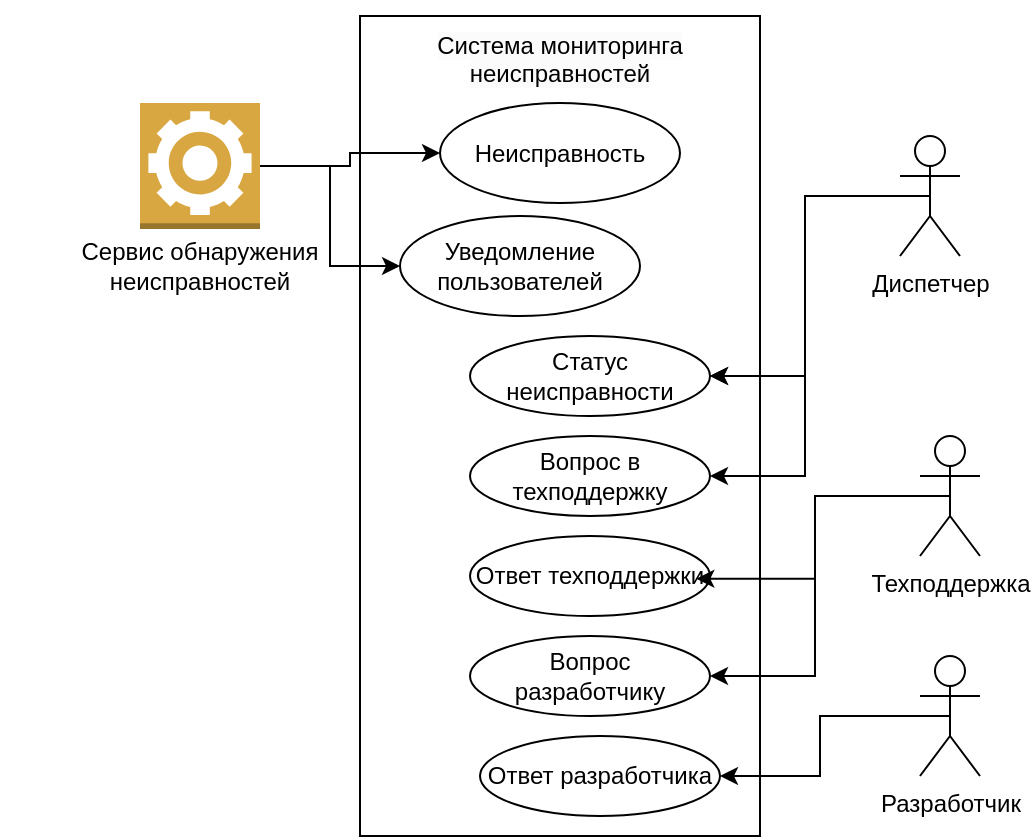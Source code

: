 <mxfile version="26.0.9">
  <diagram name="Страница — 1" id="SwEqvJPWhyMxqBncDW8C">
    <mxGraphModel dx="878" dy="1716" grid="1" gridSize="10" guides="1" tooltips="1" connect="1" arrows="1" fold="1" page="1" pageScale="1" pageWidth="827" pageHeight="1169" background="none" math="0" shadow="0">
      <root>
        <mxCell id="0" />
        <mxCell id="1" parent="0" />
        <mxCell id="7dcCvywfyXwEM8nJTA-8-9" value="Система мониторинга&#xa;неисправностей" style="rounded=0;whiteSpace=wrap;verticalAlign=top;labelBackgroundColor=none;textOpacity=0;fontColor=default;fillColor=none;" vertex="1" parent="1">
          <mxGeometry x="260" width="200" height="410" as="geometry" />
        </mxCell>
        <mxCell id="7dcCvywfyXwEM8nJTA-8-29" style="edgeStyle=orthogonalEdgeStyle;rounded=0;orthogonalLoop=1;jettySize=auto;html=1;exitX=1;exitY=0.5;exitDx=0;exitDy=0;exitPerimeter=0;entryX=0;entryY=0.5;entryDx=0;entryDy=0;" edge="1" parent="1" source="7dcCvywfyXwEM8nJTA-8-1" target="7dcCvywfyXwEM8nJTA-8-20">
          <mxGeometry relative="1" as="geometry" />
        </mxCell>
        <mxCell id="7dcCvywfyXwEM8nJTA-8-1" value="" style="outlineConnect=0;dashed=0;verticalLabelPosition=bottom;verticalAlign=top;align=center;html=1;shape=mxgraph.aws3.worker;fillColor=#D9A741;gradientColor=none;" vertex="1" parent="1">
          <mxGeometry x="150" y="43.5" width="60" height="63" as="geometry" />
        </mxCell>
        <mxCell id="7dcCvywfyXwEM8nJTA-8-23" style="edgeStyle=orthogonalEdgeStyle;rounded=0;orthogonalLoop=1;jettySize=auto;html=1;exitX=0.5;exitY=0.5;exitDx=0;exitDy=0;exitPerimeter=0;entryX=1;entryY=0.5;entryDx=0;entryDy=0;" edge="1" parent="1" source="7dcCvywfyXwEM8nJTA-8-2" target="7dcCvywfyXwEM8nJTA-8-14">
          <mxGeometry relative="1" as="geometry" />
        </mxCell>
        <mxCell id="7dcCvywfyXwEM8nJTA-8-24" style="edgeStyle=orthogonalEdgeStyle;rounded=0;orthogonalLoop=1;jettySize=auto;html=1;exitX=0.5;exitY=0.5;exitDx=0;exitDy=0;exitPerimeter=0;entryX=1;entryY=0.5;entryDx=0;entryDy=0;" edge="1" parent="1" source="7dcCvywfyXwEM8nJTA-8-2" target="7dcCvywfyXwEM8nJTA-8-21">
          <mxGeometry relative="1" as="geometry" />
        </mxCell>
        <mxCell id="7dcCvywfyXwEM8nJTA-8-2" value="Диспетчер" style="shape=umlActor;verticalLabelPosition=bottom;verticalAlign=top;html=1;outlineConnect=0;" vertex="1" parent="1">
          <mxGeometry x="530" y="60" width="30" height="60" as="geometry" />
        </mxCell>
        <mxCell id="7dcCvywfyXwEM8nJTA-8-36" style="edgeStyle=orthogonalEdgeStyle;rounded=0;orthogonalLoop=1;jettySize=auto;html=1;entryX=1;entryY=0.5;entryDx=0;entryDy=0;" edge="1" parent="1" source="7dcCvywfyXwEM8nJTA-8-3" target="7dcCvywfyXwEM8nJTA-8-32">
          <mxGeometry relative="1" as="geometry" />
        </mxCell>
        <mxCell id="7dcCvywfyXwEM8nJTA-8-3" value="Техподдержка" style="shape=umlActor;verticalLabelPosition=bottom;verticalAlign=top;html=1;outlineConnect=0;" vertex="1" parent="1">
          <mxGeometry x="540" y="210" width="30" height="60" as="geometry" />
        </mxCell>
        <mxCell id="7dcCvywfyXwEM8nJTA-8-37" style="edgeStyle=orthogonalEdgeStyle;rounded=0;orthogonalLoop=1;jettySize=auto;html=1;exitX=0.5;exitY=0.5;exitDx=0;exitDy=0;exitPerimeter=0;entryX=1;entryY=0.5;entryDx=0;entryDy=0;" edge="1" parent="1" source="7dcCvywfyXwEM8nJTA-8-4" target="7dcCvywfyXwEM8nJTA-8-34">
          <mxGeometry relative="1" as="geometry" />
        </mxCell>
        <mxCell id="7dcCvywfyXwEM8nJTA-8-4" value="Разработчик" style="shape=umlActor;verticalLabelPosition=bottom;verticalAlign=top;html=1;outlineConnect=0;" vertex="1" parent="1">
          <mxGeometry x="540" y="320" width="30" height="60" as="geometry" />
        </mxCell>
        <mxCell id="7dcCvywfyXwEM8nJTA-8-12" value="Неисправность" style="ellipse;whiteSpace=wrap;html=1;" vertex="1" parent="1">
          <mxGeometry x="300" y="43.5" width="120" height="50" as="geometry" />
        </mxCell>
        <mxCell id="7dcCvywfyXwEM8nJTA-8-20" value="Уведомление пользователей" style="ellipse;whiteSpace=wrap;html=1;" vertex="1" parent="1">
          <mxGeometry x="280" y="100" width="120" height="50" as="geometry" />
        </mxCell>
        <mxCell id="7dcCvywfyXwEM8nJTA-8-21" value="Вопрос в техподдержку" style="ellipse;whiteSpace=wrap;html=1;" vertex="1" parent="1">
          <mxGeometry x="315" y="210" width="120" height="40" as="geometry" />
        </mxCell>
        <mxCell id="7dcCvywfyXwEM8nJTA-8-30" style="edgeStyle=orthogonalEdgeStyle;rounded=0;orthogonalLoop=1;jettySize=auto;html=1;entryX=0;entryY=0.5;entryDx=0;entryDy=0;" edge="1" parent="1" source="7dcCvywfyXwEM8nJTA-8-1" target="7dcCvywfyXwEM8nJTA-8-12">
          <mxGeometry relative="1" as="geometry">
            <mxPoint x="280" y="84" as="targetPoint" />
          </mxGeometry>
        </mxCell>
        <mxCell id="7dcCvywfyXwEM8nJTA-8-31" value="" style="edgeStyle=orthogonalEdgeStyle;rounded=0;orthogonalLoop=1;jettySize=auto;html=1;exitX=0.5;exitY=0.5;exitDx=0;exitDy=0;exitPerimeter=0;entryX=1;entryY=0.5;entryDx=0;entryDy=0;" edge="1" parent="1" source="7dcCvywfyXwEM8nJTA-8-2" target="7dcCvywfyXwEM8nJTA-8-14">
          <mxGeometry relative="1" as="geometry">
            <mxPoint x="545" y="90" as="sourcePoint" />
            <mxPoint x="400" y="260" as="targetPoint" />
          </mxGeometry>
        </mxCell>
        <mxCell id="7dcCvywfyXwEM8nJTA-8-14" value="Статус неисправности" style="ellipse;whiteSpace=wrap;html=1;" vertex="1" parent="1">
          <mxGeometry x="315" y="160" width="120" height="40" as="geometry" />
        </mxCell>
        <mxCell id="7dcCvywfyXwEM8nJTA-8-32" value="Вопрос разработчику" style="ellipse;whiteSpace=wrap;html=1;" vertex="1" parent="1">
          <mxGeometry x="315" y="310" width="120" height="40" as="geometry" />
        </mxCell>
        <mxCell id="7dcCvywfyXwEM8nJTA-8-33" value="Ответ техподдержки" style="ellipse;whiteSpace=wrap;html=1;" vertex="1" parent="1">
          <mxGeometry x="315" y="260" width="120" height="40" as="geometry" />
        </mxCell>
        <mxCell id="7dcCvywfyXwEM8nJTA-8-34" value="Ответ разработчика" style="ellipse;whiteSpace=wrap;html=1;" vertex="1" parent="1">
          <mxGeometry x="320" y="360" width="120" height="40" as="geometry" />
        </mxCell>
        <mxCell id="7dcCvywfyXwEM8nJTA-8-35" style="edgeStyle=orthogonalEdgeStyle;rounded=0;orthogonalLoop=1;jettySize=auto;html=1;exitX=0.5;exitY=0.5;exitDx=0;exitDy=0;exitPerimeter=0;entryX=0.943;entryY=0.534;entryDx=0;entryDy=0;entryPerimeter=0;" edge="1" parent="1" source="7dcCvywfyXwEM8nJTA-8-3" target="7dcCvywfyXwEM8nJTA-8-33">
          <mxGeometry relative="1" as="geometry" />
        </mxCell>
        <mxCell id="7dcCvywfyXwEM8nJTA-8-38" value="&#xa;&lt;span style=&quot;color: rgb(0, 0, 0); font-family: Helvetica; font-size: 12px; font-style: normal; font-variant-ligatures: normal; font-variant-caps: normal; font-weight: 400; letter-spacing: normal; orphans: 2; text-align: center; text-indent: 0px; text-transform: none; widows: 2; word-spacing: 0px; -webkit-text-stroke-width: 0px; white-space: normal; background-color: rgb(251, 251, 251); text-decoration-thickness: initial; text-decoration-style: initial; text-decoration-color: initial; display: inline !important; float: none;&quot;&gt;Система мониторинга&lt;/span&gt;&lt;br style=&quot;forced-color-adjust: none; padding: 0px; margin: 0px; color: rgb(0, 0, 0); font-family: Helvetica; font-size: 12px; font-style: normal; font-variant-ligatures: normal; font-variant-caps: normal; font-weight: 400; letter-spacing: normal; orphans: 2; text-align: center; text-indent: 0px; text-transform: none; widows: 2; word-spacing: 0px; -webkit-text-stroke-width: 0px; white-space: normal; background-color: rgb(251, 251, 251); text-decoration-thickness: initial; text-decoration-style: initial; text-decoration-color: initial;&quot;&gt;&lt;span style=&quot;color: rgb(0, 0, 0); font-family: Helvetica; font-size: 12px; font-style: normal; font-variant-ligatures: normal; font-variant-caps: normal; font-weight: 400; letter-spacing: normal; orphans: 2; text-align: center; text-indent: 0px; text-transform: none; widows: 2; word-spacing: 0px; -webkit-text-stroke-width: 0px; white-space: normal; background-color: rgb(251, 251, 251); text-decoration-thickness: initial; text-decoration-style: initial; text-decoration-color: initial; display: inline !important; float: none;&quot;&gt;неисправностей&lt;/span&gt;&#xa;&#xa;" style="text;html=1;align=center;verticalAlign=middle;whiteSpace=wrap;rounded=0;" vertex="1" parent="1">
          <mxGeometry x="260" y="13.5" width="200" height="30" as="geometry" />
        </mxCell>
        <mxCell id="7dcCvywfyXwEM8nJTA-8-39" value="&lt;br&gt;Сервис обнаружения неисправностей&lt;div&gt;&lt;br&gt;&lt;/div&gt;" style="text;html=1;align=center;verticalAlign=middle;whiteSpace=wrap;rounded=0;" vertex="1" parent="1">
          <mxGeometry x="80" y="110" width="200" height="30" as="geometry" />
        </mxCell>
      </root>
    </mxGraphModel>
  </diagram>
</mxfile>
